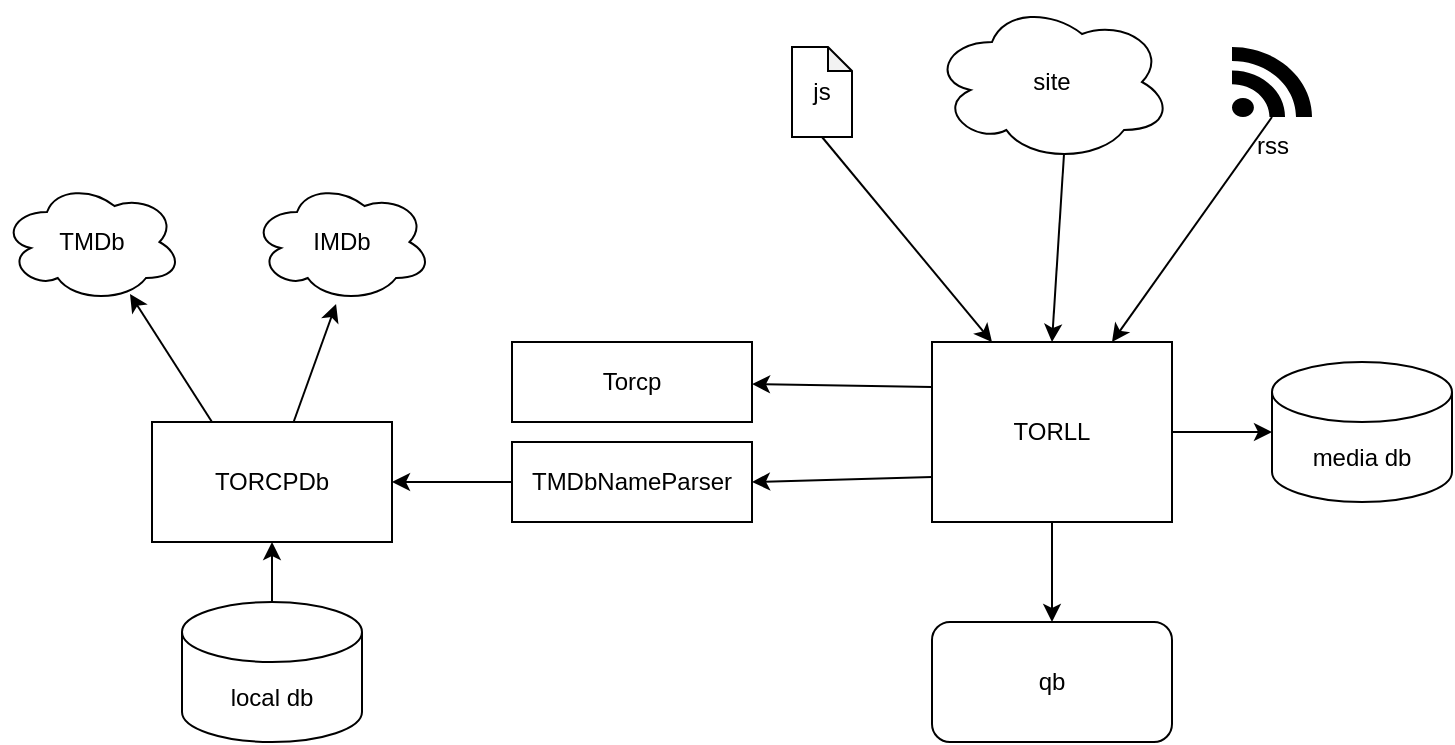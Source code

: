 <mxfile>
    <diagram id="BJYggzqvhG2JkGlKFV06" name="Page-1">
        <mxGraphModel dx="991" dy="697" grid="1" gridSize="10" guides="1" tooltips="1" connect="1" arrows="1" fold="1" page="1" pageScale="1" pageWidth="827" pageHeight="1169" math="0" shadow="0">
            <root>
                <mxCell id="0"/>
                <mxCell id="1" parent="0"/>
                <mxCell id="2" value="Torcp" style="rounded=0;whiteSpace=wrap;html=1;" vertex="1" parent="1">
                    <mxGeometry x="320" y="330" width="120" height="40" as="geometry"/>
                </mxCell>
                <mxCell id="7" style="edgeStyle=none;html=1;entryX=1;entryY=0.5;entryDx=0;entryDy=0;" edge="1" parent="1" source="3" target="4">
                    <mxGeometry relative="1" as="geometry"/>
                </mxCell>
                <mxCell id="3" value="TMDbNameParser" style="rounded=0;whiteSpace=wrap;html=1;" vertex="1" parent="1">
                    <mxGeometry x="320" y="380" width="120" height="40" as="geometry"/>
                </mxCell>
                <mxCell id="10" style="edgeStyle=none;html=1;entryX=0.467;entryY=1.017;entryDx=0;entryDy=0;entryPerimeter=0;" edge="1" parent="1" source="4" target="9">
                    <mxGeometry relative="1" as="geometry"/>
                </mxCell>
                <mxCell id="11" style="edgeStyle=none;html=1;exitX=0.25;exitY=0;exitDx=0;exitDy=0;entryX=0.711;entryY=0.933;entryDx=0;entryDy=0;entryPerimeter=0;" edge="1" parent="1" source="4" target="8">
                    <mxGeometry relative="1" as="geometry"/>
                </mxCell>
                <mxCell id="4" value="TORCPDb" style="rounded=0;whiteSpace=wrap;html=1;" vertex="1" parent="1">
                    <mxGeometry x="140" y="370" width="120" height="60" as="geometry"/>
                </mxCell>
                <mxCell id="6" value="" style="edgeStyle=none;html=1;" edge="1" parent="1" source="5" target="4">
                    <mxGeometry relative="1" as="geometry"/>
                </mxCell>
                <mxCell id="5" value="local db" style="shape=cylinder3;whiteSpace=wrap;html=1;boundedLbl=1;backgroundOutline=1;size=15;" vertex="1" parent="1">
                    <mxGeometry x="155" y="460" width="90" height="70" as="geometry"/>
                </mxCell>
                <mxCell id="8" value="TMDb" style="ellipse;shape=cloud;whiteSpace=wrap;html=1;" vertex="1" parent="1">
                    <mxGeometry x="65" y="250" width="90" height="60" as="geometry"/>
                </mxCell>
                <mxCell id="9" value="IMDb" style="ellipse;shape=cloud;whiteSpace=wrap;html=1;" vertex="1" parent="1">
                    <mxGeometry x="190" y="250" width="90" height="60" as="geometry"/>
                </mxCell>
                <mxCell id="14" style="edgeStyle=none;html=1;exitX=0;exitY=0.25;exitDx=0;exitDy=0;" edge="1" parent="1" source="12" target="2">
                    <mxGeometry relative="1" as="geometry"/>
                </mxCell>
                <mxCell id="15" style="edgeStyle=none;html=1;exitX=0;exitY=0.75;exitDx=0;exitDy=0;entryX=1;entryY=0.5;entryDx=0;entryDy=0;" edge="1" parent="1" source="12" target="3">
                    <mxGeometry relative="1" as="geometry"/>
                </mxCell>
                <mxCell id="27" value="" style="edgeStyle=none;html=1;" edge="1" parent="1" source="12" target="24">
                    <mxGeometry relative="1" as="geometry"/>
                </mxCell>
                <mxCell id="28" value="" style="edgeStyle=none;html=1;" edge="1" parent="1" source="12" target="26">
                    <mxGeometry relative="1" as="geometry"/>
                </mxCell>
                <mxCell id="12" value="TORLL" style="rounded=0;whiteSpace=wrap;html=1;" vertex="1" parent="1">
                    <mxGeometry x="530" y="330" width="120" height="90" as="geometry"/>
                </mxCell>
                <mxCell id="22" style="edgeStyle=none;html=1;exitX=0.55;exitY=0.95;exitDx=0;exitDy=0;exitPerimeter=0;entryX=0.5;entryY=0;entryDx=0;entryDy=0;" edge="1" parent="1" source="16" target="12">
                    <mxGeometry relative="1" as="geometry"/>
                </mxCell>
                <mxCell id="16" value="site" style="ellipse;shape=cloud;whiteSpace=wrap;html=1;" vertex="1" parent="1">
                    <mxGeometry x="530" y="160" width="120" height="80" as="geometry"/>
                </mxCell>
                <mxCell id="23" style="edgeStyle=none;html=1;exitX=0.5;exitY=1;exitDx=0;exitDy=0;exitPerimeter=0;entryX=0.75;entryY=0;entryDx=0;entryDy=0;" edge="1" parent="1" source="18" target="12">
                    <mxGeometry relative="1" as="geometry"/>
                </mxCell>
                <mxCell id="18" value="rss" style="shape=mxgraph.signs.tech.rss;html=1;pointerEvents=1;fillColor=#000000;strokeColor=none;verticalLabelPosition=bottom;verticalAlign=top;align=center;" vertex="1" parent="1">
                    <mxGeometry x="680" y="182.5" width="40" height="35" as="geometry"/>
                </mxCell>
                <mxCell id="21" style="edgeStyle=none;html=1;exitX=0.5;exitY=1;exitDx=0;exitDy=0;exitPerimeter=0;entryX=0.25;entryY=0;entryDx=0;entryDy=0;" edge="1" parent="1" source="19" target="12">
                    <mxGeometry relative="1" as="geometry"/>
                </mxCell>
                <mxCell id="19" value="js" style="shape=note;whiteSpace=wrap;html=1;backgroundOutline=1;darkOpacity=0.05;size=12;" vertex="1" parent="1">
                    <mxGeometry x="460" y="182.5" width="30" height="45" as="geometry"/>
                </mxCell>
                <mxCell id="24" value="media db" style="shape=cylinder3;whiteSpace=wrap;html=1;boundedLbl=1;backgroundOutline=1;size=15;" vertex="1" parent="1">
                    <mxGeometry x="700" y="340" width="90" height="70" as="geometry"/>
                </mxCell>
                <mxCell id="26" value="qb" style="rounded=1;whiteSpace=wrap;html=1;" vertex="1" parent="1">
                    <mxGeometry x="530" y="470" width="120" height="60" as="geometry"/>
                </mxCell>
            </root>
        </mxGraphModel>
    </diagram>
</mxfile>